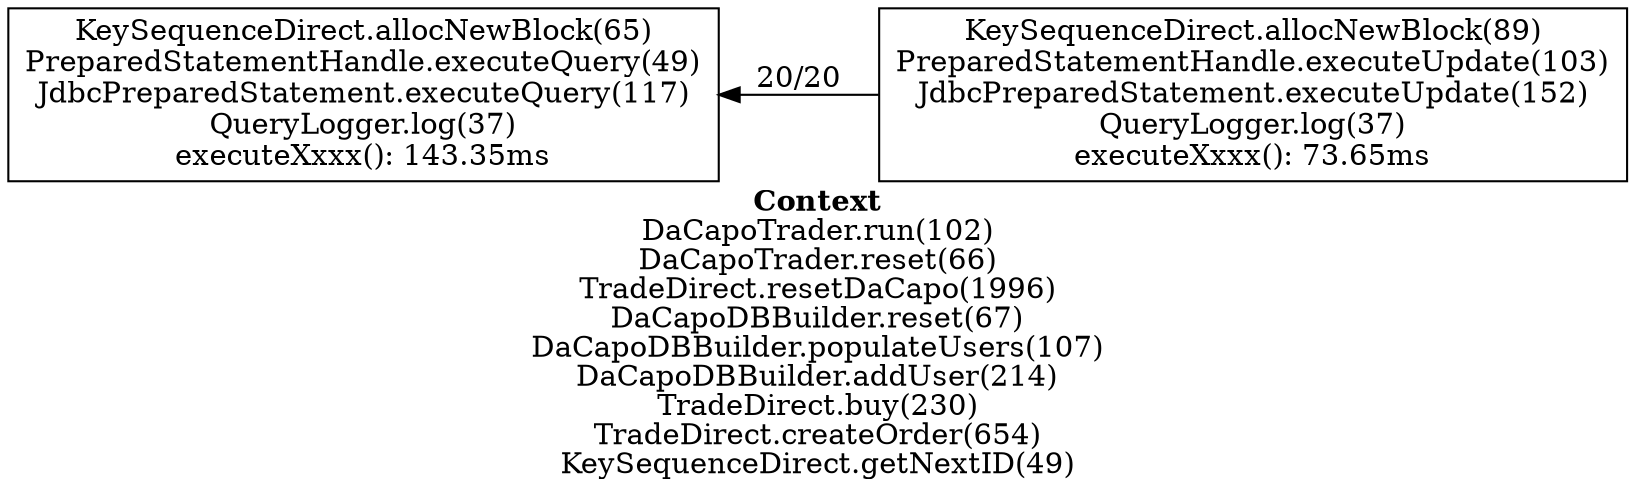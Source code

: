digraph 1385179278 { 
label=<<font face="Times-Bold">Context</font><br/>DaCapoTrader.run(102)<br/>DaCapoTrader.reset(66)<br/>TradeDirect.resetDaCapo(1996)<br/>DaCapoDBBuilder.reset(67)<br/>DaCapoDBBuilder.populateUsers(107)<br/>DaCapoDBBuilder.addUser(214)<br/>TradeDirect.buy(230)<br/>TradeDirect.createOrder(654)<br/>KeySequenceDirect.getNextID(49)>;rankdir=RL;
1 [label="KeySequenceDirect.allocNewBlock(65)\nPreparedStatementHandle.executeQuery(49)\nJdbcPreparedStatement.executeQuery(117)\nQueryLogger.log(37)\nexecuteXxxx(): 143.35ms", shape=box];
2 [label="KeySequenceDirect.allocNewBlock(89)\nPreparedStatementHandle.executeUpdate(103)\nJdbcPreparedStatement.executeUpdate(152)\nQueryLogger.log(37)\nexecuteXxxx(): 73.65ms", shape=box];
2 -> 1 [label="20/20"];
}

